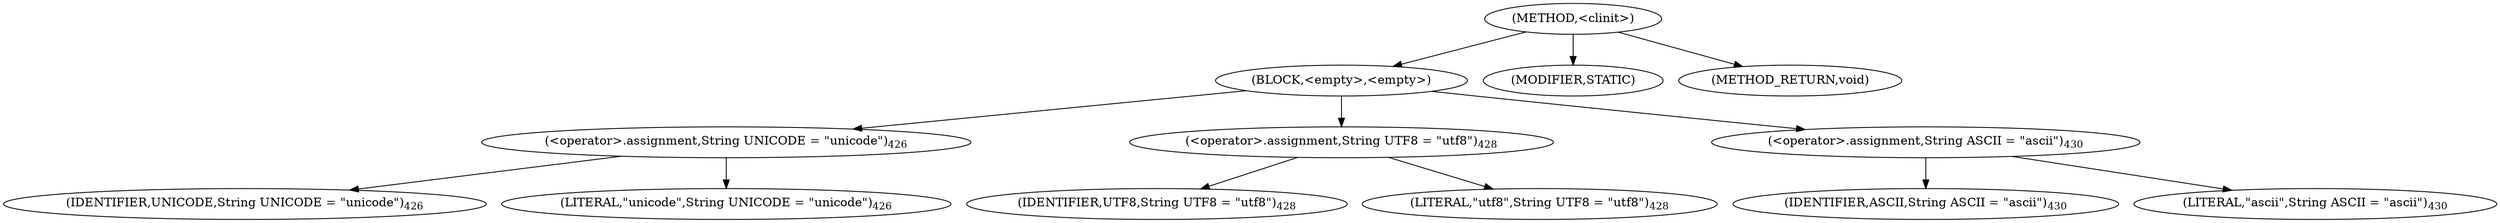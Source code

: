 digraph "&lt;clinit&gt;" {  
"663" [label = <(METHOD,&lt;clinit&gt;)> ]
"664" [label = <(BLOCK,&lt;empty&gt;,&lt;empty&gt;)> ]
"665" [label = <(&lt;operator&gt;.assignment,String UNICODE = &quot;unicode&quot;)<SUB>426</SUB>> ]
"666" [label = <(IDENTIFIER,UNICODE,String UNICODE = &quot;unicode&quot;)<SUB>426</SUB>> ]
"667" [label = <(LITERAL,&quot;unicode&quot;,String UNICODE = &quot;unicode&quot;)<SUB>426</SUB>> ]
"668" [label = <(&lt;operator&gt;.assignment,String UTF8 = &quot;utf8&quot;)<SUB>428</SUB>> ]
"669" [label = <(IDENTIFIER,UTF8,String UTF8 = &quot;utf8&quot;)<SUB>428</SUB>> ]
"670" [label = <(LITERAL,&quot;utf8&quot;,String UTF8 = &quot;utf8&quot;)<SUB>428</SUB>> ]
"671" [label = <(&lt;operator&gt;.assignment,String ASCII = &quot;ascii&quot;)<SUB>430</SUB>> ]
"672" [label = <(IDENTIFIER,ASCII,String ASCII = &quot;ascii&quot;)<SUB>430</SUB>> ]
"673" [label = <(LITERAL,&quot;ascii&quot;,String ASCII = &quot;ascii&quot;)<SUB>430</SUB>> ]
"674" [label = <(MODIFIER,STATIC)> ]
"675" [label = <(METHOD_RETURN,void)> ]
  "663" -> "664" 
  "663" -> "674" 
  "663" -> "675" 
  "664" -> "665" 
  "664" -> "668" 
  "664" -> "671" 
  "665" -> "666" 
  "665" -> "667" 
  "668" -> "669" 
  "668" -> "670" 
  "671" -> "672" 
  "671" -> "673" 
}

